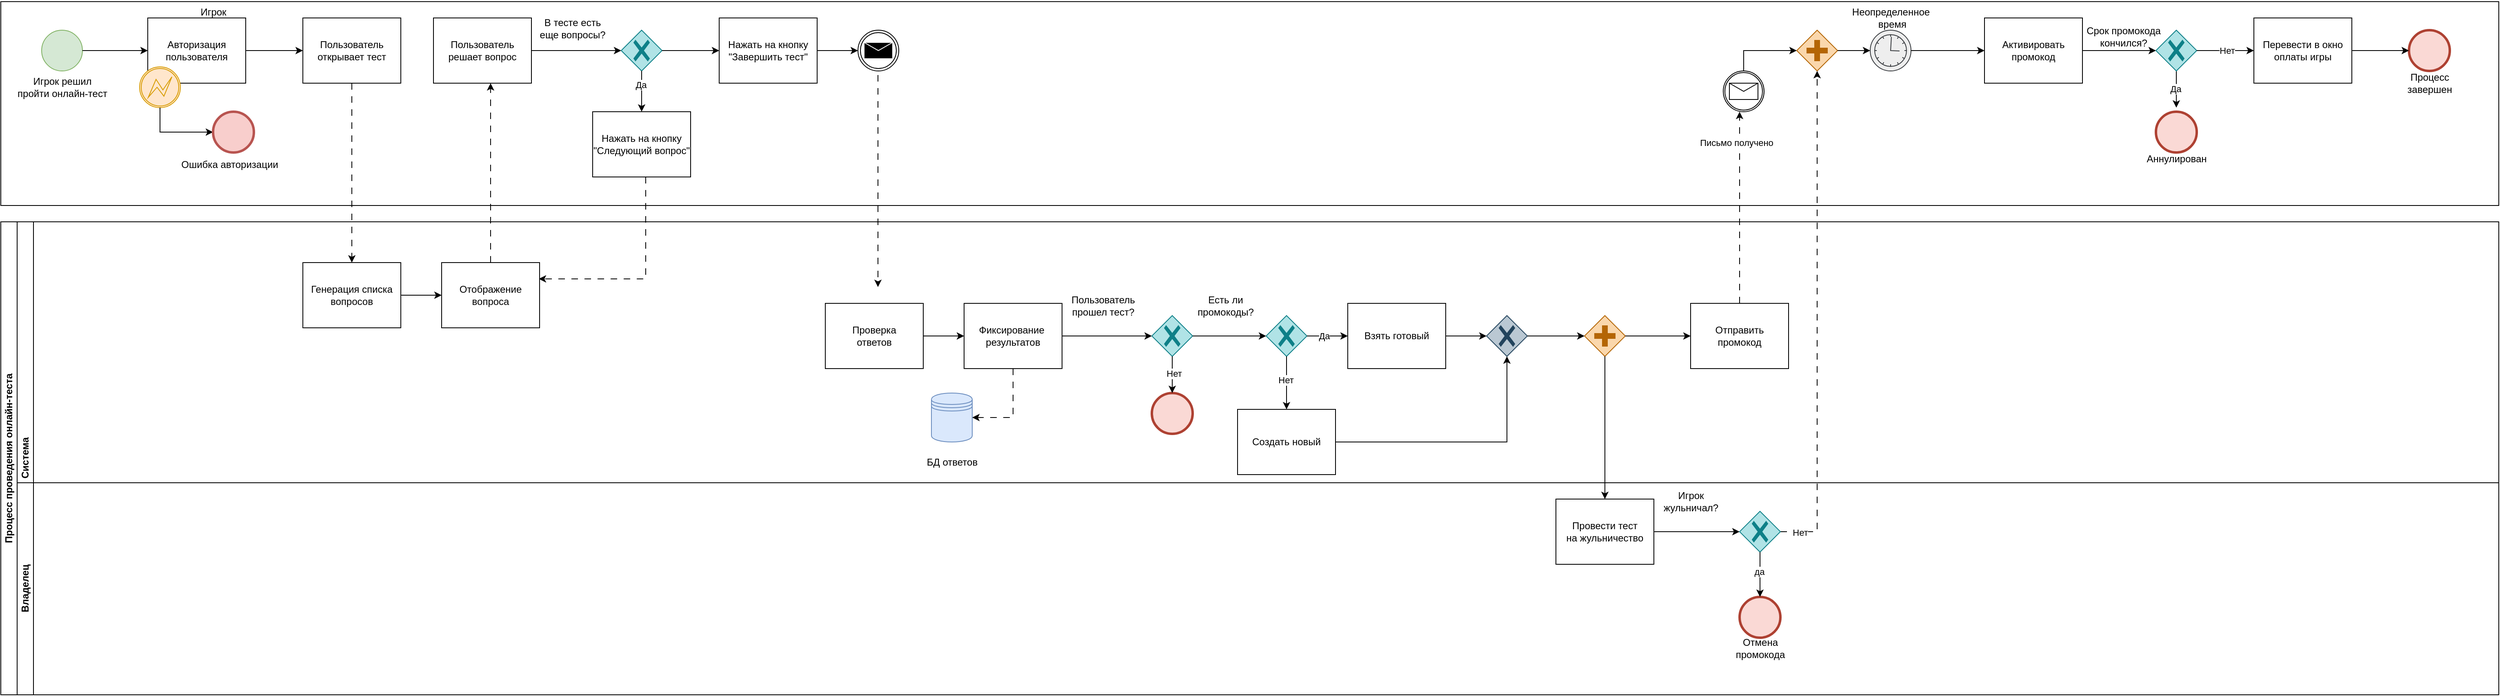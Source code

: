 <mxfile version="26.2.13" pages="2">
  <diagram name="Онлайн-тесты" id="0Zc9UNhUeZ7WBZkwusZJ">
    <mxGraphModel dx="740" dy="468" grid="1" gridSize="10" guides="1" tooltips="1" connect="1" arrows="1" fold="1" page="1" pageScale="1" pageWidth="827" pageHeight="1169" math="0" shadow="0">
      <root>
        <mxCell id="0" />
        <mxCell id="1" parent="0" />
        <mxCell id="u7iYkRbduDCu3EualoB_-1" value="Процесс проведения онлайн-теста" style="swimlane;html=1;childLayout=stackLayout;resizeParent=1;resizeParentMax=0;horizontal=0;startSize=20;horizontalStack=0;whiteSpace=wrap;" parent="1" vertex="1">
          <mxGeometry x="120" y="290" width="3060" height="580" as="geometry" />
        </mxCell>
        <mxCell id="u7iYkRbduDCu3EualoB_-6" value="" style="swimlane;html=1;startSize=20;fontStyle=0;collapsible=0;horizontal=0;swimlaneLine=0;fillColor=none;whiteSpace=wrap;" parent="1" vertex="1">
          <mxGeometry x="120" y="20" width="3060" height="250" as="geometry" />
        </mxCell>
        <mxCell id="u7iYkRbduDCu3EualoB_-8" value="" style="points=[[0.145,0.145,0],[0.5,0,0],[0.855,0.145,0],[1,0.5,0],[0.855,0.855,0],[0.5,1,0],[0.145,0.855,0],[0,0.5,0]];shape=mxgraph.bpmn.event;html=1;verticalLabelPosition=bottom;labelBackgroundColor=#ffffff;verticalAlign=top;align=center;perimeter=ellipsePerimeter;outlineConnect=0;aspect=fixed;outline=standard;symbol=general;fillColor=#d5e8d4;strokeColor=#82b366;" parent="u7iYkRbduDCu3EualoB_-6" vertex="1">
          <mxGeometry x="50" y="35" width="50" height="50" as="geometry" />
        </mxCell>
        <mxCell id="u7iYkRbduDCu3EualoB_-9" value="Игрок решил&lt;br&gt;пройти онлайн-тест" style="text;html=1;align=center;verticalAlign=middle;resizable=0;points=[];autosize=1;strokeColor=none;fillColor=none;" parent="u7iYkRbduDCu3EualoB_-6" vertex="1">
          <mxGeometry x="10" y="85" width="130" height="40" as="geometry" />
        </mxCell>
        <mxCell id="u7iYkRbduDCu3EualoB_-14" style="edgeStyle=orthogonalEdgeStyle;rounded=0;orthogonalLoop=1;jettySize=auto;html=1;entryX=0;entryY=0.5;entryDx=0;entryDy=0;entryPerimeter=0;" parent="u7iYkRbduDCu3EualoB_-6" source="u7iYkRbduDCu3EualoB_-8" target="u7iYkRbduDCu3EualoB_-12" edge="1">
          <mxGeometry relative="1" as="geometry" />
        </mxCell>
        <mxCell id="u7iYkRbduDCu3EualoB_-12" value="Авторизация пользователя" style="points=[[0.25,0,0],[0.5,0,0],[0.75,0,0],[1,0.25,0],[1,0.5,0],[1,0.75,0],[0.75,1,0],[0.5,1,0],[0.25,1,0],[0,0.75,0],[0,0.5,0],[0,0.25,0]];shape=mxgraph.bpmn.task2;whiteSpace=wrap;rectStyle=rounded;size=10;html=1;container=1;expand=0;collapsible=0;taskMarker=abstract;isLoopSub=1;" parent="u7iYkRbduDCu3EualoB_-6" vertex="1">
          <mxGeometry x="180" y="20" width="120" height="80" as="geometry" />
        </mxCell>
        <mxCell id="u7iYkRbduDCu3EualoB_-17" value="" style="points=[[0.145,0.145,0],[0.5,0,0],[0.855,0.145,0],[1,0.5,0],[0.855,0.855,0],[0.5,1,0],[0.145,0.855,0],[0,0.5,0]];shape=mxgraph.bpmn.event;html=1;verticalLabelPosition=bottom;labelBackgroundColor=#ffffff;verticalAlign=top;align=center;perimeter=ellipsePerimeter;outlineConnect=0;aspect=fixed;outline=boundInt;symbol=error;fillColor=#ffe6cc;strokeColor=#d79b00;" parent="u7iYkRbduDCu3EualoB_-6" vertex="1">
          <mxGeometry x="170" y="80" width="50" height="50" as="geometry" />
        </mxCell>
        <mxCell id="u7iYkRbduDCu3EualoB_-16" style="edgeStyle=orthogonalEdgeStyle;rounded=0;orthogonalLoop=1;jettySize=auto;html=1;entryX=0;entryY=0.5;entryDx=0;entryDy=0;entryPerimeter=0;" parent="u7iYkRbduDCu3EualoB_-6" target="u7iYkRbduDCu3EualoB_-15" edge="1">
          <mxGeometry relative="1" as="geometry">
            <mxPoint x="195" y="130" as="sourcePoint" />
            <Array as="points">
              <mxPoint x="195" y="160" />
            </Array>
          </mxGeometry>
        </mxCell>
        <mxCell id="u7iYkRbduDCu3EualoB_-15" value="" style="points=[[0.145,0.145,0],[0.5,0,0],[0.855,0.145,0],[1,0.5,0],[0.855,0.855,0],[0.5,1,0],[0.145,0.855,0],[0,0.5,0]];shape=mxgraph.bpmn.event;html=1;verticalLabelPosition=bottom;labelBackgroundColor=#ffffff;verticalAlign=top;align=center;perimeter=ellipsePerimeter;outlineConnect=0;aspect=fixed;outline=end;symbol=terminate2;fillColor=#f8cecc;strokeColor=#b85450;" parent="u7iYkRbduDCu3EualoB_-6" vertex="1">
          <mxGeometry x="260" y="135" width="50" height="50" as="geometry" />
        </mxCell>
        <mxCell id="u7iYkRbduDCu3EualoB_-20" value="Ошибка авторизации" style="text;html=1;align=center;verticalAlign=middle;resizable=0;points=[];autosize=1;strokeColor=none;fillColor=none;" parent="u7iYkRbduDCu3EualoB_-6" vertex="1">
          <mxGeometry x="210" y="185" width="140" height="30" as="geometry" />
        </mxCell>
        <mxCell id="u7iYkRbduDCu3EualoB_-21" value="Пользователь открывает тест" style="points=[[0.25,0,0],[0.5,0,0],[0.75,0,0],[1,0.25,0],[1,0.5,0],[1,0.75,0],[0.75,1,0],[0.5,1,0],[0.25,1,0],[0,0.75,0],[0,0.5,0],[0,0.25,0]];shape=mxgraph.bpmn.task2;whiteSpace=wrap;rectStyle=rounded;size=10;html=1;container=1;expand=0;collapsible=0;taskMarker=user;" parent="u7iYkRbduDCu3EualoB_-6" vertex="1">
          <mxGeometry x="370" y="20" width="120" height="80" as="geometry" />
        </mxCell>
        <mxCell id="u7iYkRbduDCu3EualoB_-22" style="edgeStyle=orthogonalEdgeStyle;rounded=0;orthogonalLoop=1;jettySize=auto;html=1;entryX=0;entryY=0.5;entryDx=0;entryDy=0;entryPerimeter=0;" parent="u7iYkRbduDCu3EualoB_-6" source="u7iYkRbduDCu3EualoB_-12" target="u7iYkRbduDCu3EualoB_-21" edge="1">
          <mxGeometry relative="1" as="geometry" />
        </mxCell>
        <mxCell id="u7iYkRbduDCu3EualoB_-31" value="Пользователь решает вопрос" style="points=[[0.25,0,0],[0.5,0,0],[0.75,0,0],[1,0.25,0],[1,0.5,0],[1,0.75,0],[0.75,1,0],[0.5,1,0],[0.25,1,0],[0,0.75,0],[0,0.5,0],[0,0.25,0]];shape=mxgraph.bpmn.task2;whiteSpace=wrap;rectStyle=rounded;size=10;html=1;container=1;expand=0;collapsible=0;taskMarker=user;" parent="u7iYkRbduDCu3EualoB_-6" vertex="1">
          <mxGeometry x="530" y="20" width="120" height="80" as="geometry" />
        </mxCell>
        <mxCell id="u7iYkRbduDCu3EualoB_-32" value="" style="points=[[0.25,0.25,0],[0.5,0,0],[0.75,0.25,0],[1,0.5,0],[0.75,0.75,0],[0.5,1,0],[0.25,0.75,0],[0,0.5,0]];shape=mxgraph.bpmn.gateway2;html=1;verticalLabelPosition=bottom;labelBackgroundColor=#ffffff;verticalAlign=top;align=center;perimeter=rhombusPerimeter;outlineConnect=0;outline=none;symbol=none;gwType=exclusive;fillColor=#b0e3e6;strokeColor=#0e8088;" parent="u7iYkRbduDCu3EualoB_-6" vertex="1">
          <mxGeometry x="760" y="35" width="50" height="50" as="geometry" />
        </mxCell>
        <mxCell id="u7iYkRbduDCu3EualoB_-33" style="edgeStyle=orthogonalEdgeStyle;rounded=0;orthogonalLoop=1;jettySize=auto;html=1;entryX=0;entryY=0.5;entryDx=0;entryDy=0;entryPerimeter=0;" parent="u7iYkRbduDCu3EualoB_-6" source="u7iYkRbduDCu3EualoB_-31" target="u7iYkRbduDCu3EualoB_-32" edge="1">
          <mxGeometry relative="1" as="geometry" />
        </mxCell>
        <mxCell id="u7iYkRbduDCu3EualoB_-34" value="В тесте есть &lt;br&gt;еще вопросы?" style="text;html=1;align=center;verticalAlign=middle;resizable=0;points=[];autosize=1;strokeColor=none;fillColor=none;" parent="u7iYkRbduDCu3EualoB_-6" vertex="1">
          <mxGeometry x="650" y="13" width="100" height="40" as="geometry" />
        </mxCell>
        <mxCell id="u7iYkRbduDCu3EualoB_-35" value="Нажать на кнопку&lt;br&gt;&quot;Следующий вопрос&quot;" style="points=[[0.25,0,0],[0.5,0,0],[0.75,0,0],[1,0.25,0],[1,0.5,0],[1,0.75,0],[0.75,1,0],[0.5,1,0],[0.25,1,0],[0,0.75,0],[0,0.5,0],[0,0.25,0]];shape=mxgraph.bpmn.task2;whiteSpace=wrap;rectStyle=rounded;size=10;html=1;container=1;expand=0;collapsible=0;taskMarker=user;" parent="u7iYkRbduDCu3EualoB_-6" vertex="1">
          <mxGeometry x="725" y="135" width="120" height="80" as="geometry" />
        </mxCell>
        <mxCell id="u7iYkRbduDCu3EualoB_-36" style="edgeStyle=orthogonalEdgeStyle;rounded=0;orthogonalLoop=1;jettySize=auto;html=1;entryX=0.5;entryY=0;entryDx=0;entryDy=0;entryPerimeter=0;" parent="u7iYkRbduDCu3EualoB_-6" source="u7iYkRbduDCu3EualoB_-32" target="u7iYkRbduDCu3EualoB_-35" edge="1">
          <mxGeometry relative="1" as="geometry" />
        </mxCell>
        <mxCell id="u7iYkRbduDCu3EualoB_-37" value="Да" style="edgeLabel;html=1;align=center;verticalAlign=middle;resizable=0;points=[];" parent="u7iYkRbduDCu3EualoB_-36" vertex="1" connectable="0">
          <mxGeometry x="-0.32" y="-1" relative="1" as="geometry">
            <mxPoint as="offset" />
          </mxGeometry>
        </mxCell>
        <mxCell id="u7iYkRbduDCu3EualoB_-39" value="Нажать на кнопку&lt;br&gt;&quot;Завершить тест&quot;" style="points=[[0.25,0,0],[0.5,0,0],[0.75,0,0],[1,0.25,0],[1,0.5,0],[1,0.75,0],[0.75,1,0],[0.5,1,0],[0.25,1,0],[0,0.75,0],[0,0.5,0],[0,0.25,0]];shape=mxgraph.bpmn.task2;whiteSpace=wrap;rectStyle=rounded;size=10;html=1;container=1;expand=0;collapsible=0;taskMarker=user;" parent="u7iYkRbduDCu3EualoB_-6" vertex="1">
          <mxGeometry x="880" y="20" width="120" height="80" as="geometry" />
        </mxCell>
        <mxCell id="u7iYkRbduDCu3EualoB_-40" style="edgeStyle=orthogonalEdgeStyle;rounded=0;orthogonalLoop=1;jettySize=auto;html=1;entryX=0;entryY=0.5;entryDx=0;entryDy=0;entryPerimeter=0;" parent="u7iYkRbduDCu3EualoB_-6" source="u7iYkRbduDCu3EualoB_-32" target="u7iYkRbduDCu3EualoB_-39" edge="1">
          <mxGeometry relative="1" as="geometry" />
        </mxCell>
        <mxCell id="u7iYkRbduDCu3EualoB_-45" value="" style="points=[[0.145,0.145,0],[0.5,0,0],[0.855,0.145,0],[1,0.5,0],[0.855,0.855,0],[0.5,1,0],[0.145,0.855,0],[0,0.5,0]];shape=mxgraph.bpmn.event;html=1;verticalLabelPosition=bottom;labelBackgroundColor=#ffffff;verticalAlign=top;align=center;perimeter=ellipsePerimeter;outlineConnect=0;aspect=fixed;outline=throwing;symbol=message;" parent="u7iYkRbduDCu3EualoB_-6" vertex="1">
          <mxGeometry x="1050" y="35" width="50" height="50" as="geometry" />
        </mxCell>
        <mxCell id="u7iYkRbduDCu3EualoB_-46" style="edgeStyle=orthogonalEdgeStyle;rounded=0;orthogonalLoop=1;jettySize=auto;html=1;entryX=0;entryY=0.5;entryDx=0;entryDy=0;entryPerimeter=0;" parent="u7iYkRbduDCu3EualoB_-6" source="u7iYkRbduDCu3EualoB_-39" target="u7iYkRbduDCu3EualoB_-45" edge="1">
          <mxGeometry relative="1" as="geometry" />
        </mxCell>
        <mxCell id="u7iYkRbduDCu3EualoB_-42" style="edgeStyle=orthogonalEdgeStyle;rounded=0;orthogonalLoop=1;jettySize=auto;html=1;entryX=0.5;entryY=0;entryDx=0;entryDy=0;entryPerimeter=0;dashed=1;dashPattern=8 8;" parent="u7iYkRbduDCu3EualoB_-6" edge="1">
          <mxGeometry relative="1" as="geometry">
            <mxPoint x="1074.5" y="90" as="sourcePoint" />
            <mxPoint x="1074.5" y="350" as="targetPoint" />
          </mxGeometry>
        </mxCell>
        <mxCell id="u7iYkRbduDCu3EualoB_-83" value="" style="points=[[0.25,0.25,0],[0.5,0,0],[0.75,0.25,0],[1,0.5,0],[0.75,0.75,0],[0.5,1,0],[0.25,0.75,0],[0,0.5,0]];shape=mxgraph.bpmn.gateway2;html=1;verticalLabelPosition=bottom;labelBackgroundColor=#ffffff;verticalAlign=top;align=center;perimeter=rhombusPerimeter;outlineConnect=0;outline=none;symbol=none;gwType=parallel;fillColor=#fad7ac;strokeColor=#b46504;" parent="u7iYkRbduDCu3EualoB_-6" vertex="1">
          <mxGeometry x="2200" y="35" width="50" height="50" as="geometry" />
        </mxCell>
        <mxCell id="u7iYkRbduDCu3EualoB_-87" value="" style="edgeStyle=orthogonalEdgeStyle;rounded=0;orthogonalLoop=1;jettySize=auto;html=1;entryX=0;entryY=0.5;entryDx=0;entryDy=0;entryPerimeter=0;" parent="u7iYkRbduDCu3EualoB_-6" source="u7iYkRbduDCu3EualoB_-86" target="u7iYkRbduDCu3EualoB_-83" edge="1">
          <mxGeometry relative="1" as="geometry">
            <Array as="points">
              <mxPoint x="2135" y="60" />
            </Array>
          </mxGeometry>
        </mxCell>
        <mxCell id="u7iYkRbduDCu3EualoB_-86" value="" style="points=[[0.145,0.145,0],[0.5,0,0],[0.855,0.145,0],[1,0.5,0],[0.855,0.855,0],[0.5,1,0],[0.145,0.855,0],[0,0.5,0]];shape=mxgraph.bpmn.event;html=1;verticalLabelPosition=bottom;labelBackgroundColor=#ffffff;verticalAlign=top;align=center;perimeter=ellipsePerimeter;outlineConnect=0;aspect=fixed;outline=boundInt;symbol=message;" parent="u7iYkRbduDCu3EualoB_-6" vertex="1">
          <mxGeometry x="2110" y="85" width="50" height="50" as="geometry" />
        </mxCell>
        <mxCell id="u7iYkRbduDCu3EualoB_-91" value="" style="points=[[0.145,0.145,0],[0.5,0,0],[0.855,0.145,0],[1,0.5,0],[0.855,0.855,0],[0.5,1,0],[0.145,0.855,0],[0,0.5,0]];shape=mxgraph.bpmn.event;html=1;verticalLabelPosition=bottom;labelBackgroundColor=#ffffff;verticalAlign=top;align=center;perimeter=ellipsePerimeter;outlineConnect=0;aspect=fixed;outline=standard;symbol=timer;fillColor=#eeeeee;strokeColor=#36393d;" parent="u7iYkRbduDCu3EualoB_-6" vertex="1">
          <mxGeometry x="2290" y="35" width="50" height="50" as="geometry" />
        </mxCell>
        <mxCell id="u7iYkRbduDCu3EualoB_-92" style="edgeStyle=orthogonalEdgeStyle;rounded=0;orthogonalLoop=1;jettySize=auto;html=1;entryX=0;entryY=0.5;entryDx=0;entryDy=0;entryPerimeter=0;" parent="u7iYkRbduDCu3EualoB_-6" source="u7iYkRbduDCu3EualoB_-83" target="u7iYkRbduDCu3EualoB_-91" edge="1">
          <mxGeometry relative="1" as="geometry" />
        </mxCell>
        <mxCell id="u7iYkRbduDCu3EualoB_-93" value="Неопределенное&lt;br&gt;&amp;nbsp;время" style="text;html=1;align=center;verticalAlign=middle;resizable=0;points=[];autosize=1;strokeColor=none;fillColor=none;" parent="u7iYkRbduDCu3EualoB_-6" vertex="1">
          <mxGeometry x="2255" width="120" height="40" as="geometry" />
        </mxCell>
        <mxCell id="u7iYkRbduDCu3EualoB_-94" value="Активировать промокод" style="points=[[0.25,0,0],[0.5,0,0],[0.75,0,0],[1,0.25,0],[1,0.5,0],[1,0.75,0],[0.75,1,0],[0.5,1,0],[0.25,1,0],[0,0.75,0],[0,0.5,0],[0,0.25,0]];shape=mxgraph.bpmn.task2;whiteSpace=wrap;rectStyle=rounded;size=10;html=1;container=1;expand=0;collapsible=0;taskMarker=user;" parent="u7iYkRbduDCu3EualoB_-6" vertex="1">
          <mxGeometry x="2430" y="20" width="120" height="80" as="geometry" />
        </mxCell>
        <mxCell id="u7iYkRbduDCu3EualoB_-95" style="edgeStyle=orthogonalEdgeStyle;rounded=0;orthogonalLoop=1;jettySize=auto;html=1;entryX=0;entryY=0.5;entryDx=0;entryDy=0;entryPerimeter=0;" parent="u7iYkRbduDCu3EualoB_-6" source="u7iYkRbduDCu3EualoB_-91" target="u7iYkRbduDCu3EualoB_-94" edge="1">
          <mxGeometry relative="1" as="geometry" />
        </mxCell>
        <mxCell id="u7iYkRbduDCu3EualoB_-103" style="edgeStyle=orthogonalEdgeStyle;rounded=0;orthogonalLoop=1;jettySize=auto;html=1;" parent="u7iYkRbduDCu3EualoB_-6" source="u7iYkRbduDCu3EualoB_-96" edge="1">
          <mxGeometry relative="1" as="geometry">
            <mxPoint x="2665" y="130" as="targetPoint" />
          </mxGeometry>
        </mxCell>
        <mxCell id="u7iYkRbduDCu3EualoB_-104" value="Да" style="edgeLabel;html=1;align=center;verticalAlign=middle;resizable=0;points=[];" parent="u7iYkRbduDCu3EualoB_-103" vertex="1" connectable="0">
          <mxGeometry x="-0.033" y="-1" relative="1" as="geometry">
            <mxPoint as="offset" />
          </mxGeometry>
        </mxCell>
        <mxCell id="u7iYkRbduDCu3EualoB_-96" value="" style="points=[[0.25,0.25,0],[0.5,0,0],[0.75,0.25,0],[1,0.5,0],[0.75,0.75,0],[0.5,1,0],[0.25,0.75,0],[0,0.5,0]];shape=mxgraph.bpmn.gateway2;html=1;verticalLabelPosition=bottom;labelBackgroundColor=#ffffff;verticalAlign=top;align=center;perimeter=rhombusPerimeter;outlineConnect=0;outline=none;symbol=none;gwType=exclusive;fillColor=#b0e3e6;strokeColor=#0e8088;" parent="u7iYkRbduDCu3EualoB_-6" vertex="1">
          <mxGeometry x="2640" y="35" width="50" height="50" as="geometry" />
        </mxCell>
        <mxCell id="u7iYkRbduDCu3EualoB_-97" style="edgeStyle=orthogonalEdgeStyle;rounded=0;orthogonalLoop=1;jettySize=auto;html=1;entryX=0;entryY=0.5;entryDx=0;entryDy=0;entryPerimeter=0;" parent="u7iYkRbduDCu3EualoB_-6" source="u7iYkRbduDCu3EualoB_-94" target="u7iYkRbduDCu3EualoB_-96" edge="1">
          <mxGeometry relative="1" as="geometry" />
        </mxCell>
        <mxCell id="u7iYkRbduDCu3EualoB_-99" value="" style="points=[[0.145,0.145,0],[0.5,0,0],[0.855,0.145,0],[1,0.5,0],[0.855,0.855,0],[0.5,1,0],[0.145,0.855,0],[0,0.5,0]];shape=mxgraph.bpmn.event;html=1;verticalLabelPosition=bottom;labelBackgroundColor=#ffffff;verticalAlign=top;align=center;perimeter=ellipsePerimeter;outlineConnect=0;aspect=fixed;outline=end;symbol=terminate2;fillColor=#fad9d5;strokeColor=#ae4132;" parent="u7iYkRbduDCu3EualoB_-6" vertex="1">
          <mxGeometry x="2640" y="135" width="50" height="50" as="geometry" />
        </mxCell>
        <mxCell id="u7iYkRbduDCu3EualoB_-102" value="Аннулирован" style="text;html=1;align=center;verticalAlign=middle;resizable=0;points=[];autosize=1;strokeColor=none;fillColor=none;" parent="u7iYkRbduDCu3EualoB_-6" vertex="1">
          <mxGeometry x="2615" y="178" width="100" height="30" as="geometry" />
        </mxCell>
        <mxCell id="u7iYkRbduDCu3EualoB_-105" value="Перевести в окно оплаты игры" style="points=[[0.25,0,0],[0.5,0,0],[0.75,0,0],[1,0.25,0],[1,0.5,0],[1,0.75,0],[0.75,1,0],[0.5,1,0],[0.25,1,0],[0,0.75,0],[0,0.5,0],[0,0.25,0]];shape=mxgraph.bpmn.task2;whiteSpace=wrap;rectStyle=rounded;size=10;html=1;container=1;expand=0;collapsible=0;taskMarker=service;direction=east;" parent="u7iYkRbduDCu3EualoB_-6" vertex="1">
          <mxGeometry x="2760" y="20" width="120" height="80" as="geometry" />
        </mxCell>
        <mxCell id="u7iYkRbduDCu3EualoB_-106" style="edgeStyle=orthogonalEdgeStyle;rounded=0;orthogonalLoop=1;jettySize=auto;html=1;entryX=0;entryY=0.5;entryDx=0;entryDy=0;entryPerimeter=0;" parent="u7iYkRbduDCu3EualoB_-6" source="u7iYkRbduDCu3EualoB_-96" target="u7iYkRbduDCu3EualoB_-105" edge="1">
          <mxGeometry relative="1" as="geometry" />
        </mxCell>
        <mxCell id="u7iYkRbduDCu3EualoB_-107" value="Нет" style="edgeLabel;html=1;align=center;verticalAlign=middle;resizable=0;points=[];" parent="u7iYkRbduDCu3EualoB_-106" vertex="1" connectable="0">
          <mxGeometry x="0.048" relative="1" as="geometry">
            <mxPoint as="offset" />
          </mxGeometry>
        </mxCell>
        <mxCell id="u7iYkRbduDCu3EualoB_-108" value="" style="points=[[0.145,0.145,0],[0.5,0,0],[0.855,0.145,0],[1,0.5,0],[0.855,0.855,0],[0.5,1,0],[0.145,0.855,0],[0,0.5,0]];shape=mxgraph.bpmn.event;html=1;verticalLabelPosition=bottom;labelBackgroundColor=#ffffff;verticalAlign=top;align=center;perimeter=ellipsePerimeter;outlineConnect=0;aspect=fixed;outline=end;symbol=terminate2;fillColor=#fad9d5;strokeColor=#ae4132;" parent="u7iYkRbduDCu3EualoB_-6" vertex="1">
          <mxGeometry x="2950" y="35" width="50" height="50" as="geometry" />
        </mxCell>
        <mxCell id="u7iYkRbduDCu3EualoB_-109" style="edgeStyle=orthogonalEdgeStyle;rounded=0;orthogonalLoop=1;jettySize=auto;html=1;entryX=0;entryY=0.5;entryDx=0;entryDy=0;entryPerimeter=0;" parent="u7iYkRbduDCu3EualoB_-6" source="u7iYkRbduDCu3EualoB_-105" target="u7iYkRbduDCu3EualoB_-108" edge="1">
          <mxGeometry relative="1" as="geometry" />
        </mxCell>
        <mxCell id="u7iYkRbduDCu3EualoB_-110" value="Процесс&lt;br&gt;завершен" style="text;html=1;align=center;verticalAlign=middle;resizable=0;points=[];autosize=1;strokeColor=none;fillColor=none;" parent="u7iYkRbduDCu3EualoB_-6" vertex="1">
          <mxGeometry x="2935" y="80" width="80" height="40" as="geometry" />
        </mxCell>
        <mxCell id="u7iYkRbduDCu3EualoB_-7" value="Игрок" style="text;html=1;align=center;verticalAlign=middle;resizable=0;points=[];autosize=1;strokeColor=none;fillColor=none;" parent="1" vertex="1">
          <mxGeometry x="350" y="18" width="60" height="30" as="geometry" />
        </mxCell>
        <mxCell id="u7iYkRbduDCu3EualoB_-28" style="edgeStyle=orthogonalEdgeStyle;rounded=0;orthogonalLoop=1;jettySize=auto;html=1;entryX=0.5;entryY=0;entryDx=0;entryDy=0;entryPerimeter=0;dashed=1;dashPattern=8 8;" parent="1" source="u7iYkRbduDCu3EualoB_-21" target="u7iYkRbduDCu3EualoB_-23" edge="1">
          <mxGeometry relative="1" as="geometry" />
        </mxCell>
        <mxCell id="u7iYkRbduDCu3EualoB_-30" style="edgeStyle=orthogonalEdgeStyle;rounded=0;orthogonalLoop=1;jettySize=auto;html=1;entryX=0.583;entryY=1;entryDx=0;entryDy=0;entryPerimeter=0;dashed=1;dashPattern=8 8;" parent="1" source="u7iYkRbduDCu3EualoB_-27" target="u7iYkRbduDCu3EualoB_-31" edge="1">
          <mxGeometry relative="1" as="geometry">
            <mxPoint x="720" y="130" as="targetPoint" />
          </mxGeometry>
        </mxCell>
        <mxCell id="u7iYkRbduDCu3EualoB_-38" style="edgeStyle=orthogonalEdgeStyle;rounded=0;orthogonalLoop=1;jettySize=auto;html=1;dashed=1;dashPattern=8 8;" parent="1" source="u7iYkRbduDCu3EualoB_-35" edge="1">
          <mxGeometry relative="1" as="geometry">
            <mxPoint x="779" y="360" as="targetPoint" />
            <Array as="points">
              <mxPoint x="910" y="360" />
            </Array>
          </mxGeometry>
        </mxCell>
        <mxCell id="u7iYkRbduDCu3EualoB_-55" value="Пользователь&lt;br&gt;прошел тест?" style="text;html=1;align=center;verticalAlign=middle;resizable=0;points=[];autosize=1;strokeColor=none;fillColor=none;" parent="1" vertex="1">
          <mxGeometry x="1420" y="373" width="100" height="40" as="geometry" />
        </mxCell>
        <mxCell id="u7iYkRbduDCu3EualoB_-60" value="Есть ли&lt;br&gt;промокоды?" style="text;html=1;align=center;verticalAlign=middle;resizable=0;points=[];autosize=1;strokeColor=none;fillColor=none;" parent="1" vertex="1">
          <mxGeometry x="1575" y="373" width="90" height="40" as="geometry" />
        </mxCell>
        <mxCell id="u7iYkRbduDCu3EualoB_-76" value="Игрок &lt;br&gt;жульничал?" style="text;html=1;align=center;verticalAlign=middle;resizable=0;points=[];autosize=1;strokeColor=none;fillColor=none;" parent="1" vertex="1">
          <mxGeometry x="2145" y="613" width="90" height="40" as="geometry" />
        </mxCell>
        <mxCell id="u7iYkRbduDCu3EualoB_-84" style="edgeStyle=orthogonalEdgeStyle;rounded=0;orthogonalLoop=1;jettySize=auto;html=1;dashed=1;dashPattern=8 8;" parent="1" source="u7iYkRbduDCu3EualoB_-81" edge="1">
          <mxGeometry relative="1" as="geometry">
            <mxPoint x="2250" y="155" as="targetPoint" />
          </mxGeometry>
        </mxCell>
        <mxCell id="u7iYkRbduDCu3EualoB_-88" value="Письмо получено" style="edgeLabel;html=1;align=center;verticalAlign=middle;resizable=0;points=[];" parent="u7iYkRbduDCu3EualoB_-84" vertex="1" connectable="0">
          <mxGeometry x="0.677" y="3" relative="1" as="geometry">
            <mxPoint x="-1" as="offset" />
          </mxGeometry>
        </mxCell>
        <mxCell id="u7iYkRbduDCu3EualoB_-89" style="edgeStyle=orthogonalEdgeStyle;rounded=0;orthogonalLoop=1;jettySize=auto;html=1;entryX=0.5;entryY=1;entryDx=0;entryDy=0;entryPerimeter=0;dashed=1;dashPattern=8 8;" parent="1" source="u7iYkRbduDCu3EualoB_-74" target="u7iYkRbduDCu3EualoB_-83" edge="1">
          <mxGeometry relative="1" as="geometry" />
        </mxCell>
        <mxCell id="u7iYkRbduDCu3EualoB_-90" value="Нет" style="edgeLabel;html=1;align=center;verticalAlign=middle;resizable=0;points=[];" parent="u7iYkRbduDCu3EualoB_-89" vertex="1" connectable="0">
          <mxGeometry x="-0.923" y="-1" relative="1" as="geometry">
            <mxPoint as="offset" />
          </mxGeometry>
        </mxCell>
        <mxCell id="u7iYkRbduDCu3EualoB_-98" value="Срок промокода&lt;br&gt;кончился?" style="text;html=1;align=center;verticalAlign=middle;resizable=0;points=[];autosize=1;strokeColor=none;fillColor=none;" parent="1" vertex="1">
          <mxGeometry x="2665" y="43" width="110" height="40" as="geometry" />
        </mxCell>
        <mxCell id="u7iYkRbduDCu3EualoB_-5" value="Система" style="swimlane;html=1;startSize=20;horizontal=0;" parent="1" vertex="1">
          <mxGeometry x="140" y="290" width="3040" height="580" as="geometry" />
        </mxCell>
        <mxCell id="u7iYkRbduDCu3EualoB_-2" value="Владелец" style="swimlane;html=1;startSize=20;horizontal=0;" parent="u7iYkRbduDCu3EualoB_-5" vertex="1">
          <mxGeometry y="320" width="3040" height="260" as="geometry" />
        </mxCell>
        <mxCell id="u7iYkRbduDCu3EualoB_-75" style="edgeStyle=orthogonalEdgeStyle;rounded=0;orthogonalLoop=1;jettySize=auto;html=1;" parent="u7iYkRbduDCu3EualoB_-2" source="u7iYkRbduDCu3EualoB_-72" target="u7iYkRbduDCu3EualoB_-74" edge="1">
          <mxGeometry relative="1" as="geometry" />
        </mxCell>
        <mxCell id="u7iYkRbduDCu3EualoB_-72" value="Провести тест&lt;br&gt;на жульничество" style="points=[[0.25,0,0],[0.5,0,0],[0.75,0,0],[1,0.25,0],[1,0.5,0],[1,0.75,0],[0.75,1,0],[0.5,1,0],[0.25,1,0],[0,0.75,0],[0,0.5,0],[0,0.25,0]];shape=mxgraph.bpmn.task2;whiteSpace=wrap;rectStyle=rounded;size=10;html=1;container=1;expand=0;collapsible=0;taskMarker=user;" parent="u7iYkRbduDCu3EualoB_-2" vertex="1">
          <mxGeometry x="1885" y="20" width="120" height="80" as="geometry" />
        </mxCell>
        <mxCell id="u7iYkRbduDCu3EualoB_-74" value="" style="points=[[0.25,0.25,0],[0.5,0,0],[0.75,0.25,0],[1,0.5,0],[0.75,0.75,0],[0.5,1,0],[0.25,0.75,0],[0,0.5,0]];shape=mxgraph.bpmn.gateway2;html=1;verticalLabelPosition=bottom;labelBackgroundColor=#ffffff;verticalAlign=top;align=center;perimeter=rhombusPerimeter;outlineConnect=0;outline=none;symbol=none;gwType=exclusive;fillColor=#b0e3e6;strokeColor=#0e8088;" parent="u7iYkRbduDCu3EualoB_-2" vertex="1">
          <mxGeometry x="2110" y="35" width="50" height="50" as="geometry" />
        </mxCell>
        <mxCell id="u7iYkRbduDCu3EualoB_-77" value="" style="points=[[0.145,0.145,0],[0.5,0,0],[0.855,0.145,0],[1,0.5,0],[0.855,0.855,0],[0.5,1,0],[0.145,0.855,0],[0,0.5,0]];shape=mxgraph.bpmn.event;html=1;verticalLabelPosition=bottom;labelBackgroundColor=#ffffff;verticalAlign=top;align=center;perimeter=ellipsePerimeter;outlineConnect=0;aspect=fixed;outline=end;symbol=terminate2;fillColor=#fad9d5;strokeColor=#ae4132;" parent="u7iYkRbduDCu3EualoB_-2" vertex="1">
          <mxGeometry x="2110" y="140" width="50" height="50" as="geometry" />
        </mxCell>
        <mxCell id="u7iYkRbduDCu3EualoB_-78" style="edgeStyle=orthogonalEdgeStyle;rounded=0;orthogonalLoop=1;jettySize=auto;html=1;entryX=0.5;entryY=0;entryDx=0;entryDy=0;entryPerimeter=0;" parent="u7iYkRbduDCu3EualoB_-2" source="u7iYkRbduDCu3EualoB_-74" target="u7iYkRbduDCu3EualoB_-77" edge="1">
          <mxGeometry relative="1" as="geometry" />
        </mxCell>
        <mxCell id="u7iYkRbduDCu3EualoB_-79" value="да" style="edgeLabel;html=1;align=center;verticalAlign=middle;resizable=0;points=[];" parent="u7iYkRbduDCu3EualoB_-78" vertex="1" connectable="0">
          <mxGeometry x="-0.151" y="-1" relative="1" as="geometry">
            <mxPoint as="offset" />
          </mxGeometry>
        </mxCell>
        <mxCell id="u7iYkRbduDCu3EualoB_-80" value="Отмена&lt;br&gt;промокода" style="text;html=1;align=center;verticalAlign=middle;resizable=0;points=[];autosize=1;strokeColor=none;fillColor=none;" parent="u7iYkRbduDCu3EualoB_-2" vertex="1">
          <mxGeometry x="2095" y="183" width="80" height="40" as="geometry" />
        </mxCell>
        <mxCell id="u7iYkRbduDCu3EualoB_-23" value="Генерация списка вопросов" style="points=[[0.25,0,0],[0.5,0,0],[0.75,0,0],[1,0.25,0],[1,0.5,0],[1,0.75,0],[0.75,1,0],[0.5,1,0],[0.25,1,0],[0,0.75,0],[0,0.5,0],[0,0.25,0]];shape=mxgraph.bpmn.task2;whiteSpace=wrap;rectStyle=rounded;size=10;html=1;container=1;expand=0;collapsible=0;taskMarker=service;" parent="u7iYkRbduDCu3EualoB_-5" vertex="1">
          <mxGeometry x="350" y="50" width="120" height="80" as="geometry" />
        </mxCell>
        <mxCell id="u7iYkRbduDCu3EualoB_-27" value="Отображение вопроса" style="points=[[0.25,0,0],[0.5,0,0],[0.75,0,0],[1,0.25,0],[1,0.5,0],[1,0.75,0],[0.75,1,0],[0.5,1,0],[0.25,1,0],[0,0.75,0],[0,0.5,0],[0,0.25,0]];shape=mxgraph.bpmn.task2;whiteSpace=wrap;rectStyle=rounded;size=10;html=1;container=1;expand=0;collapsible=0;taskMarker=service;" parent="u7iYkRbduDCu3EualoB_-5" vertex="1">
          <mxGeometry x="520" y="50" width="120" height="80" as="geometry" />
        </mxCell>
        <mxCell id="u7iYkRbduDCu3EualoB_-29" style="edgeStyle=orthogonalEdgeStyle;rounded=0;orthogonalLoop=1;jettySize=auto;html=1;entryX=0;entryY=0.5;entryDx=0;entryDy=0;entryPerimeter=0;" parent="u7iYkRbduDCu3EualoB_-5" source="u7iYkRbduDCu3EualoB_-23" target="u7iYkRbduDCu3EualoB_-27" edge="1">
          <mxGeometry relative="1" as="geometry" />
        </mxCell>
        <mxCell id="u7iYkRbduDCu3EualoB_-43" value="" style="shape=datastore;html=1;labelPosition=center;verticalLabelPosition=bottom;align=center;verticalAlign=top;fillColor=#dae8fc;strokeColor=#6c8ebf;" parent="u7iYkRbduDCu3EualoB_-5" vertex="1">
          <mxGeometry x="1120" y="210" width="50" height="60" as="geometry" />
        </mxCell>
        <mxCell id="u7iYkRbduDCu3EualoB_-44" value="БД ответов" style="text;html=1;align=center;verticalAlign=middle;resizable=0;points=[];autosize=1;strokeColor=none;fillColor=none;" parent="u7iYkRbduDCu3EualoB_-5" vertex="1">
          <mxGeometry x="1100" y="280" width="90" height="30" as="geometry" />
        </mxCell>
        <mxCell id="u7iYkRbduDCu3EualoB_-51" style="edgeStyle=orthogonalEdgeStyle;rounded=0;orthogonalLoop=1;jettySize=auto;html=1;entryX=1;entryY=0.5;entryDx=0;entryDy=0;dashed=1;dashPattern=8 8;" parent="u7iYkRbduDCu3EualoB_-5" source="u7iYkRbduDCu3EualoB_-47" target="u7iYkRbduDCu3EualoB_-43" edge="1">
          <mxGeometry relative="1" as="geometry" />
        </mxCell>
        <mxCell id="u7iYkRbduDCu3EualoB_-47" value="Фиксирование&amp;nbsp;&lt;br&gt;результатов" style="points=[[0.25,0,0],[0.5,0,0],[0.75,0,0],[1,0.25,0],[1,0.5,0],[1,0.75,0],[0.75,1,0],[0.5,1,0],[0.25,1,0],[0,0.75,0],[0,0.5,0],[0,0.25,0]];shape=mxgraph.bpmn.task2;whiteSpace=wrap;rectStyle=rounded;size=10;html=1;container=1;expand=0;collapsible=0;taskMarker=service;direction=east;" parent="u7iYkRbduDCu3EualoB_-5" vertex="1">
          <mxGeometry x="1160" y="100" width="120" height="80" as="geometry" />
        </mxCell>
        <mxCell id="u7iYkRbduDCu3EualoB_-49" value="Проверка&lt;br&gt;ответов" style="points=[[0.25,0,0],[0.5,0,0],[0.75,0,0],[1,0.25,0],[1,0.5,0],[1,0.75,0],[0.75,1,0],[0.5,1,0],[0.25,1,0],[0,0.75,0],[0,0.5,0],[0,0.25,0]];shape=mxgraph.bpmn.task2;whiteSpace=wrap;rectStyle=rounded;size=10;html=1;container=1;expand=0;collapsible=0;taskMarker=abstract;isLoopSub=1;" parent="u7iYkRbduDCu3EualoB_-5" vertex="1">
          <mxGeometry x="990" y="100" width="120" height="80" as="geometry" />
        </mxCell>
        <mxCell id="u7iYkRbduDCu3EualoB_-50" style="edgeStyle=orthogonalEdgeStyle;rounded=0;orthogonalLoop=1;jettySize=auto;html=1;entryX=0;entryY=0.5;entryDx=0;entryDy=0;entryPerimeter=0;" parent="u7iYkRbduDCu3EualoB_-5" source="u7iYkRbduDCu3EualoB_-49" target="u7iYkRbduDCu3EualoB_-47" edge="1">
          <mxGeometry relative="1" as="geometry" />
        </mxCell>
        <mxCell id="u7iYkRbduDCu3EualoB_-52" value="" style="points=[[0.25,0.25,0],[0.5,0,0],[0.75,0.25,0],[1,0.5,0],[0.75,0.75,0],[0.5,1,0],[0.25,0.75,0],[0,0.5,0]];shape=mxgraph.bpmn.gateway2;html=1;verticalLabelPosition=bottom;labelBackgroundColor=#ffffff;verticalAlign=top;align=center;perimeter=rhombusPerimeter;outlineConnect=0;outline=none;symbol=none;gwType=exclusive;fillColor=#b0e3e6;strokeColor=#0e8088;" parent="u7iYkRbduDCu3EualoB_-5" vertex="1">
          <mxGeometry x="1390" y="115" width="50" height="50" as="geometry" />
        </mxCell>
        <mxCell id="u7iYkRbduDCu3EualoB_-53" value="" style="points=[[0.25,0.25,0],[0.5,0,0],[0.75,0.25,0],[1,0.5,0],[0.75,0.75,0],[0.5,1,0],[0.25,0.75,0],[0,0.5,0]];shape=mxgraph.bpmn.gateway2;html=1;verticalLabelPosition=bottom;labelBackgroundColor=#ffffff;verticalAlign=top;align=center;perimeter=rhombusPerimeter;outlineConnect=0;outline=none;symbol=none;gwType=exclusive;fillColor=#b0e3e6;strokeColor=#0e8088;" parent="u7iYkRbduDCu3EualoB_-5" vertex="1">
          <mxGeometry x="1530" y="115" width="50" height="50" as="geometry" />
        </mxCell>
        <mxCell id="u7iYkRbduDCu3EualoB_-54" style="edgeStyle=orthogonalEdgeStyle;rounded=0;orthogonalLoop=1;jettySize=auto;html=1;entryX=0;entryY=0.5;entryDx=0;entryDy=0;entryPerimeter=0;" parent="u7iYkRbduDCu3EualoB_-5" source="u7iYkRbduDCu3EualoB_-47" target="u7iYkRbduDCu3EualoB_-52" edge="1">
          <mxGeometry relative="1" as="geometry" />
        </mxCell>
        <mxCell id="u7iYkRbduDCu3EualoB_-56" value="" style="points=[[0.145,0.145,0],[0.5,0,0],[0.855,0.145,0],[1,0.5,0],[0.855,0.855,0],[0.5,1,0],[0.145,0.855,0],[0,0.5,0]];shape=mxgraph.bpmn.event;html=1;verticalLabelPosition=bottom;labelBackgroundColor=#ffffff;verticalAlign=top;align=center;perimeter=ellipsePerimeter;outlineConnect=0;aspect=fixed;outline=end;symbol=terminate2;fillColor=#fad9d5;strokeColor=#ae4132;" parent="u7iYkRbduDCu3EualoB_-5" vertex="1">
          <mxGeometry x="1390" y="210" width="50" height="50" as="geometry" />
        </mxCell>
        <mxCell id="u7iYkRbduDCu3EualoB_-57" style="edgeStyle=orthogonalEdgeStyle;rounded=0;orthogonalLoop=1;jettySize=auto;html=1;entryX=0.5;entryY=0;entryDx=0;entryDy=0;entryPerimeter=0;" parent="u7iYkRbduDCu3EualoB_-5" source="u7iYkRbduDCu3EualoB_-52" target="u7iYkRbduDCu3EualoB_-56" edge="1">
          <mxGeometry relative="1" as="geometry" />
        </mxCell>
        <mxCell id="u7iYkRbduDCu3EualoB_-58" value="Нет" style="edgeLabel;html=1;align=center;verticalAlign=middle;resizable=0;points=[];" parent="u7iYkRbduDCu3EualoB_-57" vertex="1" connectable="0">
          <mxGeometry x="-0.067" y="2" relative="1" as="geometry">
            <mxPoint as="offset" />
          </mxGeometry>
        </mxCell>
        <mxCell id="u7iYkRbduDCu3EualoB_-59" style="edgeStyle=orthogonalEdgeStyle;rounded=0;orthogonalLoop=1;jettySize=auto;html=1;entryX=0;entryY=0.5;entryDx=0;entryDy=0;entryPerimeter=0;" parent="u7iYkRbduDCu3EualoB_-5" source="u7iYkRbduDCu3EualoB_-52" target="u7iYkRbduDCu3EualoB_-53" edge="1">
          <mxGeometry relative="1" as="geometry" />
        </mxCell>
        <mxCell id="u7iYkRbduDCu3EualoB_-62" value="Взять готовый" style="points=[[0.25,0,0],[0.5,0,0],[0.75,0,0],[1,0.25,0],[1,0.5,0],[1,0.75,0],[0.75,1,0],[0.5,1,0],[0.25,1,0],[0,0.75,0],[0,0.5,0],[0,0.25,0]];shape=mxgraph.bpmn.task2;whiteSpace=wrap;rectStyle=rounded;size=10;html=1;container=1;expand=0;collapsible=0;taskMarker=service;direction=east;" parent="u7iYkRbduDCu3EualoB_-5" vertex="1">
          <mxGeometry x="1630" y="100" width="120" height="80" as="geometry" />
        </mxCell>
        <mxCell id="u7iYkRbduDCu3EualoB_-61" value="Создать новый" style="points=[[0.25,0,0],[0.5,0,0],[0.75,0,0],[1,0.25,0],[1,0.5,0],[1,0.75,0],[0.75,1,0],[0.5,1,0],[0.25,1,0],[0,0.75,0],[0,0.5,0],[0,0.25,0]];shape=mxgraph.bpmn.task2;whiteSpace=wrap;rectStyle=rounded;size=10;html=1;container=1;expand=0;collapsible=0;taskMarker=service;direction=east;" parent="u7iYkRbduDCu3EualoB_-5" vertex="1">
          <mxGeometry x="1495" y="230" width="120" height="80" as="geometry" />
        </mxCell>
        <mxCell id="u7iYkRbduDCu3EualoB_-63" style="edgeStyle=orthogonalEdgeStyle;rounded=0;orthogonalLoop=1;jettySize=auto;html=1;entryX=0.5;entryY=0;entryDx=0;entryDy=0;entryPerimeter=0;" parent="u7iYkRbduDCu3EualoB_-5" source="u7iYkRbduDCu3EualoB_-53" target="u7iYkRbduDCu3EualoB_-61" edge="1">
          <mxGeometry relative="1" as="geometry" />
        </mxCell>
        <mxCell id="u7iYkRbduDCu3EualoB_-65" value="Нет" style="edgeLabel;html=1;align=center;verticalAlign=middle;resizable=0;points=[];" parent="u7iYkRbduDCu3EualoB_-63" vertex="1" connectable="0">
          <mxGeometry x="-0.108" y="-1" relative="1" as="geometry">
            <mxPoint as="offset" />
          </mxGeometry>
        </mxCell>
        <mxCell id="u7iYkRbduDCu3EualoB_-64" style="edgeStyle=orthogonalEdgeStyle;rounded=0;orthogonalLoop=1;jettySize=auto;html=1;entryX=0;entryY=0.5;entryDx=0;entryDy=0;entryPerimeter=0;" parent="u7iYkRbduDCu3EualoB_-5" source="u7iYkRbduDCu3EualoB_-53" target="u7iYkRbduDCu3EualoB_-62" edge="1">
          <mxGeometry relative="1" as="geometry" />
        </mxCell>
        <mxCell id="u7iYkRbduDCu3EualoB_-66" value="Да" style="edgeLabel;html=1;align=center;verticalAlign=middle;resizable=0;points=[];" parent="u7iYkRbduDCu3EualoB_-64" vertex="1" connectable="0">
          <mxGeometry x="-0.16" relative="1" as="geometry">
            <mxPoint as="offset" />
          </mxGeometry>
        </mxCell>
        <mxCell id="u7iYkRbduDCu3EualoB_-67" value="" style="points=[[0.25,0.25,0],[0.5,0,0],[0.75,0.25,0],[1,0.5,0],[0.75,0.75,0],[0.5,1,0],[0.25,0.75,0],[0,0.5,0]];shape=mxgraph.bpmn.gateway2;html=1;verticalLabelPosition=bottom;labelBackgroundColor=#ffffff;verticalAlign=top;align=center;perimeter=rhombusPerimeter;outlineConnect=0;outline=none;symbol=none;gwType=exclusive;fillColor=#bac8d3;strokeColor=#23445d;" parent="u7iYkRbduDCu3EualoB_-5" vertex="1">
          <mxGeometry x="1800" y="115" width="50" height="50" as="geometry" />
        </mxCell>
        <mxCell id="u7iYkRbduDCu3EualoB_-68" style="edgeStyle=orthogonalEdgeStyle;rounded=0;orthogonalLoop=1;jettySize=auto;html=1;entryX=0.5;entryY=1;entryDx=0;entryDy=0;entryPerimeter=0;" parent="u7iYkRbduDCu3EualoB_-5" source="u7iYkRbduDCu3EualoB_-61" target="u7iYkRbduDCu3EualoB_-67" edge="1">
          <mxGeometry relative="1" as="geometry" />
        </mxCell>
        <mxCell id="u7iYkRbduDCu3EualoB_-69" style="edgeStyle=orthogonalEdgeStyle;rounded=0;orthogonalLoop=1;jettySize=auto;html=1;entryX=0;entryY=0.5;entryDx=0;entryDy=0;entryPerimeter=0;" parent="u7iYkRbduDCu3EualoB_-5" source="u7iYkRbduDCu3EualoB_-62" target="u7iYkRbduDCu3EualoB_-67" edge="1">
          <mxGeometry relative="1" as="geometry" />
        </mxCell>
        <mxCell id="u7iYkRbduDCu3EualoB_-70" value="" style="points=[[0.25,0.25,0],[0.5,0,0],[0.75,0.25,0],[1,0.5,0],[0.75,0.75,0],[0.5,1,0],[0.25,0.75,0],[0,0.5,0]];shape=mxgraph.bpmn.gateway2;html=1;verticalLabelPosition=bottom;labelBackgroundColor=#ffffff;verticalAlign=top;align=center;perimeter=rhombusPerimeter;outlineConnect=0;outline=none;symbol=none;gwType=parallel;fillColor=#fad7ac;strokeColor=#b46504;" parent="u7iYkRbduDCu3EualoB_-5" vertex="1">
          <mxGeometry x="1920" y="115" width="50" height="50" as="geometry" />
        </mxCell>
        <mxCell id="u7iYkRbduDCu3EualoB_-71" style="edgeStyle=orthogonalEdgeStyle;rounded=0;orthogonalLoop=1;jettySize=auto;html=1;entryX=0;entryY=0.5;entryDx=0;entryDy=0;entryPerimeter=0;" parent="u7iYkRbduDCu3EualoB_-5" source="u7iYkRbduDCu3EualoB_-67" target="u7iYkRbduDCu3EualoB_-70" edge="1">
          <mxGeometry relative="1" as="geometry" />
        </mxCell>
        <mxCell id="u7iYkRbduDCu3EualoB_-73" style="edgeStyle=orthogonalEdgeStyle;rounded=0;orthogonalLoop=1;jettySize=auto;html=1;entryX=0.5;entryY=0;entryDx=0;entryDy=0;entryPerimeter=0;" parent="u7iYkRbduDCu3EualoB_-5" source="u7iYkRbduDCu3EualoB_-70" target="u7iYkRbduDCu3EualoB_-72" edge="1">
          <mxGeometry relative="1" as="geometry" />
        </mxCell>
        <mxCell id="u7iYkRbduDCu3EualoB_-81" value="Отправить&lt;br&gt;промокод" style="points=[[0.25,0,0],[0.5,0,0],[0.75,0,0],[1,0.25,0],[1,0.5,0],[1,0.75,0],[0.75,1,0],[0.5,1,0],[0.25,1,0],[0,0.75,0],[0,0.5,0],[0,0.25,0]];shape=mxgraph.bpmn.task2;whiteSpace=wrap;rectStyle=rounded;size=10;html=1;container=1;expand=0;collapsible=0;taskMarker=service;direction=east;" parent="u7iYkRbduDCu3EualoB_-5" vertex="1">
          <mxGeometry x="2050" y="100" width="120" height="80" as="geometry" />
        </mxCell>
        <mxCell id="u7iYkRbduDCu3EualoB_-82" style="edgeStyle=orthogonalEdgeStyle;rounded=0;orthogonalLoop=1;jettySize=auto;html=1;entryX=0;entryY=0.5;entryDx=0;entryDy=0;entryPerimeter=0;" parent="u7iYkRbduDCu3EualoB_-5" source="u7iYkRbduDCu3EualoB_-70" target="u7iYkRbduDCu3EualoB_-81" edge="1">
          <mxGeometry relative="1" as="geometry" />
        </mxCell>
      </root>
    </mxGraphModel>
  </diagram>
  <diagram id="ad83rkR4xpgxFJMdsEHI" name="Страница — 2">
    <mxGraphModel dx="740" dy="468" grid="1" gridSize="10" guides="1" tooltips="1" connect="1" arrows="1" fold="1" page="1" pageScale="1" pageWidth="827" pageHeight="1169" math="0" shadow="0">
      <root>
        <mxCell id="0" />
        <mxCell id="1" parent="0" />
      </root>
    </mxGraphModel>
  </diagram>
</mxfile>
